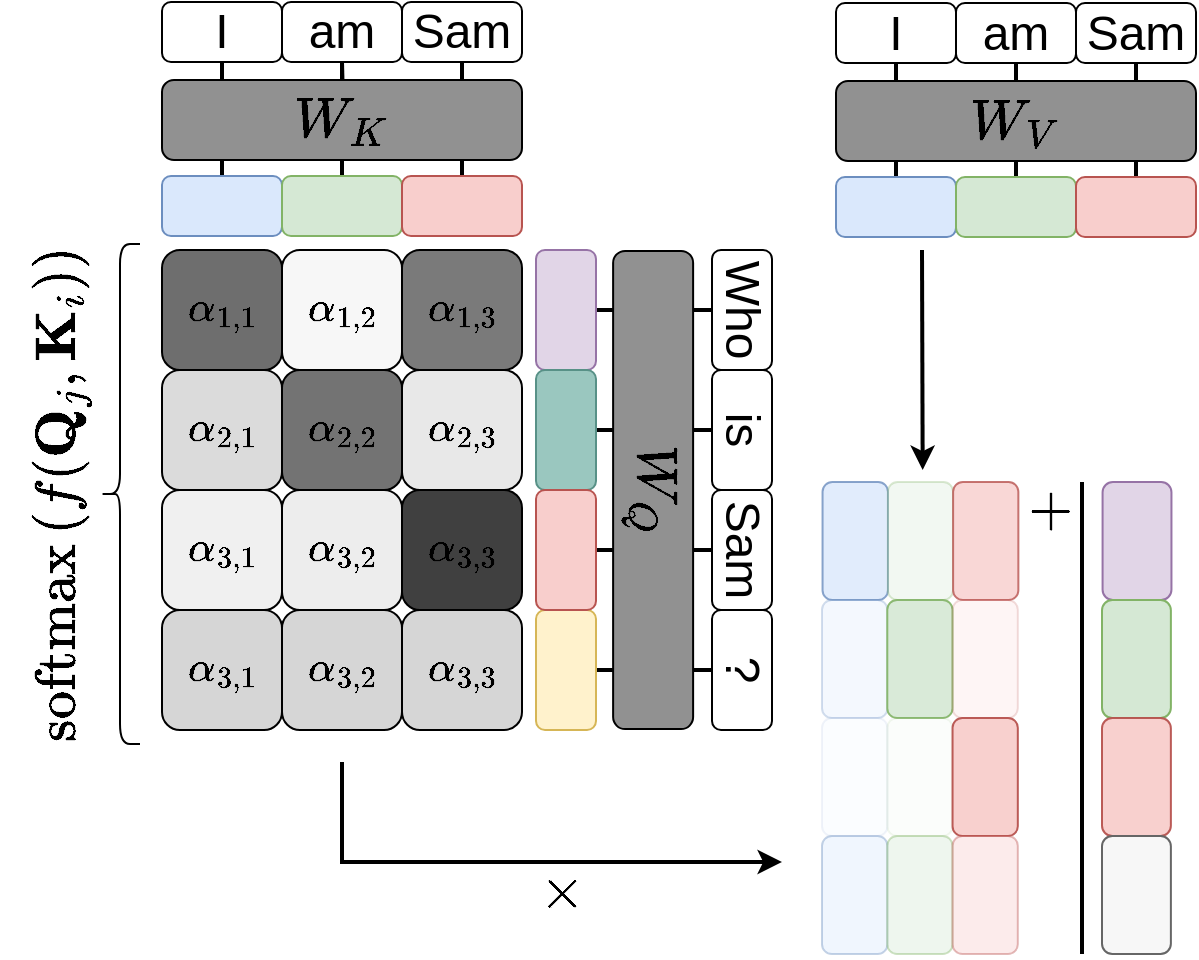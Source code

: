 <mxfile version="20.8.16" type="device"><diagram name="Page-1" id="pyHq3Q06zmXxc1-A2x4C"><mxGraphModel dx="1477" dy="886" grid="1" gridSize="10" guides="1" tooltips="1" connect="1" arrows="1" fold="1" page="1" pageScale="1" pageWidth="610" pageHeight="488" math="1" shadow="0"><root><mxCell id="0"/><mxCell id="1" parent="0"/><mxCell id="DtO0gN0qWh3OVWH4YrQY-126" style="edgeStyle=elbowEdgeStyle;rounded=0;orthogonalLoop=1;jettySize=auto;html=1;exitX=0.5;exitY=0;exitDx=0;exitDy=0;entryX=0.5;entryY=1;entryDx=0;entryDy=0;strokeWidth=2;fontSize=24;fontColor=#000000;endArrow=none;endFill=0;" edge="1" parent="1" source="DtO0gN0qWh3OVWH4YrQY-95" target="DtO0gN0qWh3OVWH4YrQY-91"><mxGeometry relative="1" as="geometry"/></mxCell><mxCell id="DtO0gN0qWh3OVWH4YrQY-127" style="edgeStyle=elbowEdgeStyle;rounded=0;orthogonalLoop=1;jettySize=auto;html=1;exitX=0.5;exitY=0;exitDx=0;exitDy=0;entryX=0.5;entryY=1;entryDx=0;entryDy=0;strokeWidth=2;fontSize=24;fontColor=#000000;endArrow=none;endFill=0;" edge="1" parent="1" source="DtO0gN0qWh3OVWH4YrQY-96" target="DtO0gN0qWh3OVWH4YrQY-92"><mxGeometry relative="1" as="geometry"/></mxCell><mxCell id="DtO0gN0qWh3OVWH4YrQY-34" style="edgeStyle=orthogonalEdgeStyle;rounded=0;orthogonalLoop=1;jettySize=auto;html=1;exitX=0.5;exitY=1;exitDx=0;exitDy=0;entryX=0.5;entryY=0;entryDx=0;entryDy=0;strokeWidth=2;fontSize=24;fontColor=#000000;endArrow=none;endFill=0;" edge="1" parent="1" source="DtO0gN0qWh3OVWH4YrQY-2" target="DtO0gN0qWh3OVWH4YrQY-8"><mxGeometry relative="1" as="geometry"/></mxCell><mxCell id="DtO0gN0qWh3OVWH4YrQY-2" value="&lt;font style=&quot;font-size: 24px;&quot;&gt;I&lt;/font&gt;" style="rounded=1;whiteSpace=wrap;html=1;strokeWidth=1;fontSize=18;" vertex="1" parent="1"><mxGeometry x="90" width="60" height="30" as="geometry"/></mxCell><mxCell id="DtO0gN0qWh3OVWH4YrQY-33" style="edgeStyle=orthogonalEdgeStyle;rounded=0;orthogonalLoop=1;jettySize=auto;html=1;exitX=0.5;exitY=1;exitDx=0;exitDy=0;entryX=0.5;entryY=0;entryDx=0;entryDy=0;strokeWidth=2;fontSize=24;fontColor=#000000;endArrow=none;endFill=0;startArrow=none;" edge="1" parent="1" source="DtO0gN0qWh3OVWH4YrQY-3" target="DtO0gN0qWh3OVWH4YrQY-9"><mxGeometry relative="1" as="geometry"/></mxCell><mxCell id="DtO0gN0qWh3OVWH4YrQY-3" value="&lt;font style=&quot;font-size: 24px;&quot;&gt;am&lt;/font&gt;" style="rounded=1;whiteSpace=wrap;html=1;strokeWidth=1;fontSize=18;" vertex="1" parent="1"><mxGeometry x="150" width="60" height="30" as="geometry"/></mxCell><mxCell id="DtO0gN0qWh3OVWH4YrQY-4" value="&lt;font style=&quot;font-size: 24px;&quot;&gt;Sam&lt;/font&gt;" style="rounded=1;whiteSpace=wrap;html=1;strokeWidth=1;fontSize=18;" vertex="1" parent="1"><mxGeometry x="210" width="60" height="30" as="geometry"/></mxCell><mxCell id="DtO0gN0qWh3OVWH4YrQY-32" style="edgeStyle=orthogonalEdgeStyle;rounded=0;orthogonalLoop=1;jettySize=auto;html=1;exitX=0.5;exitY=0;exitDx=0;exitDy=0;entryX=0.5;entryY=1;entryDx=0;entryDy=0;strokeWidth=2;fontSize=24;fontColor=#000000;endArrow=none;endFill=0;" edge="1" parent="1" source="DtO0gN0qWh3OVWH4YrQY-10" target="DtO0gN0qWh3OVWH4YrQY-4"><mxGeometry relative="1" as="geometry"/></mxCell><mxCell id="DtO0gN0qWh3OVWH4YrQY-37" value="" style="edgeStyle=orthogonalEdgeStyle;rounded=0;orthogonalLoop=1;jettySize=auto;html=1;exitX=0.5;exitY=1;exitDx=0;exitDy=0;entryX=0.5;entryY=0;entryDx=0;entryDy=0;strokeWidth=2;fontSize=24;fontColor=#000000;endArrow=none;endFill=0;" edge="1" parent="1" source="DtO0gN0qWh3OVWH4YrQY-3"><mxGeometry relative="1" as="geometry"><mxPoint x="180" y="30" as="sourcePoint"/><mxPoint x="180.5" y="50.0" as="targetPoint"/></mxGeometry></mxCell><mxCell id="DtO0gN0qWh3OVWH4YrQY-36" value="$$W_{K}$$" style="rounded=1;whiteSpace=wrap;html=1;strokeWidth=1;fontSize=24;fontColor=#000000;fillColor=#919191;" vertex="1" parent="1"><mxGeometry x="90" y="39" width="180" height="40" as="geometry"/></mxCell><mxCell id="DtO0gN0qWh3OVWH4YrQY-8" value="" style="rounded=1;whiteSpace=wrap;html=1;strokeWidth=1;fontSize=18;fillColor=#dae8fc;strokeColor=#6c8ebf;" vertex="1" parent="1"><mxGeometry x="90" y="87" width="60" height="30" as="geometry"/></mxCell><mxCell id="DtO0gN0qWh3OVWH4YrQY-9" value="" style="rounded=1;whiteSpace=wrap;html=1;strokeWidth=1;fontSize=18;fillColor=#d5e8d4;strokeColor=#82b366;" vertex="1" parent="1"><mxGeometry x="150" y="87" width="60" height="30" as="geometry"/></mxCell><mxCell id="DtO0gN0qWh3OVWH4YrQY-10" value="" style="rounded=1;whiteSpace=wrap;html=1;strokeWidth=1;fontSize=18;fillColor=#f8cecc;strokeColor=#b85450;" vertex="1" parent="1"><mxGeometry x="210" y="87" width="60" height="30" as="geometry"/></mxCell><mxCell id="DtO0gN0qWh3OVWH4YrQY-89" style="edgeStyle=elbowEdgeStyle;rounded=0;orthogonalLoop=1;jettySize=auto;html=1;exitX=0.5;exitY=0;exitDx=0;exitDy=0;entryX=0.5;entryY=1;entryDx=0;entryDy=0;strokeWidth=2;fontSize=24;fontColor=#000000;endArrow=none;endFill=0;" edge="1" parent="1" source="DtO0gN0qWh3OVWH4YrQY-41" target="DtO0gN0qWh3OVWH4YrQY-84"><mxGeometry relative="1" as="geometry"/></mxCell><mxCell id="DtO0gN0qWh3OVWH4YrQY-42" value="$$\alpha_{3,1}$$" style="rounded=1;whiteSpace=wrap;html=1;strokeWidth=1;fontSize=18;fillColor=#D6D6D6;" vertex="1" parent="1"><mxGeometry x="90" y="304" width="60" height="60" as="geometry"/></mxCell><mxCell id="DtO0gN0qWh3OVWH4YrQY-43" value="$$\alpha_{3,2}$$" style="rounded=1;whiteSpace=wrap;html=1;strokeWidth=1;fontSize=18;fillColor=#D6D6D6;" vertex="1" parent="1"><mxGeometry x="150" y="304" width="60" height="60" as="geometry"/></mxCell><mxCell id="DtO0gN0qWh3OVWH4YrQY-44" value="$$\alpha_{3,3}$$" style="rounded=1;whiteSpace=wrap;html=1;strokeWidth=1;fontSize=18;fillColor=#D6D6D6;" vertex="1" parent="1"><mxGeometry x="210" y="304" width="60" height="60" as="geometry"/></mxCell><mxCell id="DtO0gN0qWh3OVWH4YrQY-21" value="$$\alpha_{1,1}$$" style="rounded=1;whiteSpace=wrap;html=1;strokeWidth=1;fontSize=18;fillColor=#6E6E6E;" vertex="1" parent="1"><mxGeometry x="90" y="124" width="60" height="60" as="geometry"/></mxCell><mxCell id="DtO0gN0qWh3OVWH4YrQY-22" value="$$\alpha_{1,2}$$" style="rounded=1;whiteSpace=wrap;html=1;strokeWidth=1;fontSize=18;fillColor=#F7F7F7;" vertex="1" parent="1"><mxGeometry x="150" y="124" width="60" height="60" as="geometry"/></mxCell><mxCell id="DtO0gN0qWh3OVWH4YrQY-23" value="$$\alpha_{1,3}$$" style="rounded=1;whiteSpace=wrap;html=1;strokeWidth=1;fontSize=18;fillColor=#7A7A7A;" vertex="1" parent="1"><mxGeometry x="210" y="124" width="60" height="60" as="geometry"/></mxCell><mxCell id="DtO0gN0qWh3OVWH4YrQY-24" value="$$\alpha_{2,1}$$" style="rounded=1;whiteSpace=wrap;html=1;strokeWidth=1;fontSize=18;fillColor=#DBDBDB;" vertex="1" parent="1"><mxGeometry x="90" y="184" width="60" height="60" as="geometry"/></mxCell><mxCell id="DtO0gN0qWh3OVWH4YrQY-25" value="$$\alpha_{2,2}$$" style="rounded=1;whiteSpace=wrap;html=1;strokeWidth=1;fontSize=18;fillColor=#737373;" vertex="1" parent="1"><mxGeometry x="150" y="184" width="60" height="60" as="geometry"/></mxCell><mxCell id="DtO0gN0qWh3OVWH4YrQY-26" value="$$\alpha_{2,3}$$" style="rounded=1;whiteSpace=wrap;html=1;strokeWidth=1;fontSize=18;fillColor=#E8E8E8;" vertex="1" parent="1"><mxGeometry x="210" y="184" width="60" height="60" as="geometry"/></mxCell><mxCell id="DtO0gN0qWh3OVWH4YrQY-27" value="$$\alpha_{3,1}$$" style="rounded=1;whiteSpace=wrap;html=1;strokeWidth=1;fontSize=18;fillColor=#F0F0F0;" vertex="1" parent="1"><mxGeometry x="90" y="244" width="60" height="60" as="geometry"/></mxCell><mxCell id="DtO0gN0qWh3OVWH4YrQY-28" value="$$\alpha_{3,2}$$" style="rounded=1;whiteSpace=wrap;html=1;strokeWidth=1;fontSize=18;fillColor=#EDEDED;" vertex="1" parent="1"><mxGeometry x="150" y="244" width="60" height="60" as="geometry"/></mxCell><mxCell id="DtO0gN0qWh3OVWH4YrQY-29" value="$$\alpha_{3,3}$$" style="rounded=1;whiteSpace=wrap;html=1;strokeWidth=1;fontSize=18;fillColor=#404040;" vertex="1" parent="1"><mxGeometry x="210" y="244" width="60" height="60" as="geometry"/></mxCell><mxCell id="DtO0gN0qWh3OVWH4YrQY-47" value="" style="shape=curlyBracket;whiteSpace=wrap;html=1;rounded=1;labelPosition=left;verticalLabelPosition=middle;align=right;verticalAlign=middle;strokeWidth=1;fontSize=24;fontColor=#000000;fillColor=#8A8A8A;" vertex="1" parent="1"><mxGeometry x="59" y="121" width="20" height="250" as="geometry"/></mxCell><mxCell id="DtO0gN0qWh3OVWH4YrQY-49" value="$$\text{softmax}\left(f(\mathbf{Q}_{j}, \mathbf{K}_{i})\right)$$" style="text;html=1;strokeColor=none;fillColor=none;align=center;verticalAlign=middle;whiteSpace=wrap;rounded=0;fontSize=24;fontColor=#000000;rotation=-90;" vertex="1" parent="1"><mxGeometry x="9" y="231" width="60" height="30" as="geometry"/></mxCell><mxCell id="DtO0gN0qWh3OVWH4YrQY-85" value="" style="group;rotation=90;" vertex="1" connectable="0" parent="1"><mxGeometry x="260" y="229" width="240" height="30" as="geometry"/></mxCell><mxCell id="DtO0gN0qWh3OVWH4YrQY-81" value="&lt;font style=&quot;font-size: 24px;&quot;&gt;Who&lt;/font&gt;" style="rounded=1;whiteSpace=wrap;html=1;strokeWidth=1;fontSize=18;rotation=90;" vertex="1" parent="DtO0gN0qWh3OVWH4YrQY-85"><mxGeometry x="90" y="-90" width="60" height="30" as="geometry"/></mxCell><mxCell id="DtO0gN0qWh3OVWH4YrQY-82" value="&lt;font style=&quot;font-size: 24px;&quot;&gt;is&lt;/font&gt;" style="rounded=1;whiteSpace=wrap;html=1;strokeWidth=1;fontSize=18;rotation=90;" vertex="1" parent="DtO0gN0qWh3OVWH4YrQY-85"><mxGeometry x="90" y="-30" width="60" height="30" as="geometry"/></mxCell><mxCell id="DtO0gN0qWh3OVWH4YrQY-83" value="&lt;font style=&quot;font-size: 24px;&quot;&gt;Sam&lt;/font&gt;" style="rounded=1;whiteSpace=wrap;html=1;strokeWidth=1;fontSize=18;rotation=90;" vertex="1" parent="DtO0gN0qWh3OVWH4YrQY-85"><mxGeometry x="90" y="30" width="60" height="30" as="geometry"/></mxCell><mxCell id="DtO0gN0qWh3OVWH4YrQY-84" value="&lt;font style=&quot;font-size: 24px;&quot;&gt;?&lt;/font&gt;" style="rounded=1;whiteSpace=wrap;html=1;strokeWidth=1;fontSize=18;rotation=90;" vertex="1" parent="DtO0gN0qWh3OVWH4YrQY-85"><mxGeometry x="90" y="90" width="60" height="30" as="geometry"/></mxCell><mxCell id="DtO0gN0qWh3OVWH4YrQY-86" style="edgeStyle=elbowEdgeStyle;rounded=0;orthogonalLoop=1;jettySize=auto;html=1;exitX=0.5;exitY=0;exitDx=0;exitDy=0;entryX=0.5;entryY=1;entryDx=0;entryDy=0;strokeWidth=2;fontSize=24;fontColor=#000000;endArrow=none;endFill=0;" edge="1" parent="1" source="DtO0gN0qWh3OVWH4YrQY-11" target="DtO0gN0qWh3OVWH4YrQY-81"><mxGeometry relative="1" as="geometry"/></mxCell><mxCell id="DtO0gN0qWh3OVWH4YrQY-87" style="edgeStyle=elbowEdgeStyle;rounded=0;orthogonalLoop=1;jettySize=auto;html=1;exitX=0.5;exitY=0;exitDx=0;exitDy=0;entryX=0.5;entryY=1;entryDx=0;entryDy=0;strokeWidth=2;fontSize=24;fontColor=#000000;endArrow=none;endFill=0;" edge="1" parent="1" source="DtO0gN0qWh3OVWH4YrQY-12" target="DtO0gN0qWh3OVWH4YrQY-82"><mxGeometry relative="1" as="geometry"/></mxCell><mxCell id="DtO0gN0qWh3OVWH4YrQY-88" style="edgeStyle=elbowEdgeStyle;rounded=0;orthogonalLoop=1;jettySize=auto;html=1;exitX=0.5;exitY=0;exitDx=0;exitDy=0;entryX=0.5;entryY=1;entryDx=0;entryDy=0;strokeWidth=2;fontSize=24;fontColor=#000000;endArrow=none;endFill=0;" edge="1" parent="1" source="DtO0gN0qWh3OVWH4YrQY-13" target="DtO0gN0qWh3OVWH4YrQY-83"><mxGeometry relative="1" as="geometry"/></mxCell><mxCell id="DtO0gN0qWh3OVWH4YrQY-38" value="$$W_{Q}$$" style="rounded=1;whiteSpace=wrap;html=1;strokeWidth=1;fontSize=24;fontColor=#000000;fillColor=#919191;rotation=90;" vertex="1" parent="1"><mxGeometry x="216" y="224" width="239.12" height="40" as="geometry"/></mxCell><mxCell id="DtO0gN0qWh3OVWH4YrQY-125" style="edgeStyle=elbowEdgeStyle;rounded=0;orthogonalLoop=1;jettySize=auto;html=1;exitX=0.5;exitY=1;exitDx=0;exitDy=0;entryX=0.5;entryY=0;entryDx=0;entryDy=0;strokeWidth=2;fontSize=24;fontColor=#000000;endArrow=none;endFill=0;" edge="1" parent="1" source="DtO0gN0qWh3OVWH4YrQY-90" target="DtO0gN0qWh3OVWH4YrQY-94"><mxGeometry relative="1" as="geometry"/></mxCell><mxCell id="DtO0gN0qWh3OVWH4YrQY-90" value="&lt;font style=&quot;font-size: 24px;&quot;&gt;I&lt;/font&gt;" style="rounded=1;whiteSpace=wrap;html=1;strokeWidth=1;fontSize=18;" vertex="1" parent="1"><mxGeometry x="427" y="0.5" width="60" height="30" as="geometry"/></mxCell><mxCell id="DtO0gN0qWh3OVWH4YrQY-91" value="&lt;font style=&quot;font-size: 24px;&quot;&gt;am&lt;/font&gt;" style="rounded=1;whiteSpace=wrap;html=1;strokeWidth=1;fontSize=18;" vertex="1" parent="1"><mxGeometry x="487" y="0.5" width="60" height="30" as="geometry"/></mxCell><mxCell id="DtO0gN0qWh3OVWH4YrQY-92" value="&lt;font style=&quot;font-size: 24px;&quot;&gt;Sam&lt;/font&gt;" style="rounded=1;whiteSpace=wrap;html=1;strokeWidth=1;fontSize=18;" vertex="1" parent="1"><mxGeometry x="547" y="0.5" width="60" height="30" as="geometry"/></mxCell><mxCell id="DtO0gN0qWh3OVWH4YrQY-93" value="$$W_{V}$$" style="rounded=1;whiteSpace=wrap;html=1;strokeWidth=1;fontSize=24;fontColor=#000000;fillColor=#919191;" vertex="1" parent="1"><mxGeometry x="427" y="39.5" width="180" height="40" as="geometry"/></mxCell><mxCell id="DtO0gN0qWh3OVWH4YrQY-94" value="" style="rounded=1;whiteSpace=wrap;html=1;strokeWidth=1;fontSize=18;fillColor=#dae8fc;strokeColor=#6c8ebf;" vertex="1" parent="1"><mxGeometry x="427" y="87.5" width="60" height="30" as="geometry"/></mxCell><mxCell id="DtO0gN0qWh3OVWH4YrQY-95" value="" style="rounded=1;whiteSpace=wrap;html=1;strokeWidth=1;fontSize=18;fillColor=#d5e8d4;strokeColor=#82b366;" vertex="1" parent="1"><mxGeometry x="487" y="87.5" width="60" height="30" as="geometry"/></mxCell><mxCell id="DtO0gN0qWh3OVWH4YrQY-96" value="" style="rounded=1;whiteSpace=wrap;html=1;strokeWidth=1;fontSize=18;fillColor=#f8cecc;strokeColor=#b85450;" vertex="1" parent="1"><mxGeometry x="547" y="87.5" width="60" height="30" as="geometry"/></mxCell><mxCell id="DtO0gN0qWh3OVWH4YrQY-97" value="" style="group" vertex="1" connectable="0" parent="1"><mxGeometry x="277" y="124" width="30" height="240" as="geometry"/></mxCell><mxCell id="DtO0gN0qWh3OVWH4YrQY-41" value="" style="rounded=1;whiteSpace=wrap;html=1;strokeWidth=1;fontSize=18;fillColor=#fff2cc;rotation=90;strokeColor=#d6b656;" vertex="1" parent="DtO0gN0qWh3OVWH4YrQY-97"><mxGeometry x="-15" y="195" width="60" height="30" as="geometry"/></mxCell><mxCell id="DtO0gN0qWh3OVWH4YrQY-11" value="" style="rounded=1;whiteSpace=wrap;html=1;strokeWidth=1;fontSize=18;fillColor=#e1d5e7;rotation=90;strokeColor=#9673a6;" vertex="1" parent="DtO0gN0qWh3OVWH4YrQY-97"><mxGeometry x="-15" y="15" width="60" height="30" as="geometry"/></mxCell><mxCell id="DtO0gN0qWh3OVWH4YrQY-12" value="" style="rounded=1;whiteSpace=wrap;html=1;strokeWidth=1;fontSize=18;fillColor=#9AC7BF;rotation=90;strokeColor=#589187;" vertex="1" parent="DtO0gN0qWh3OVWH4YrQY-97"><mxGeometry x="-15" y="75" width="60" height="30" as="geometry"/></mxCell><mxCell id="DtO0gN0qWh3OVWH4YrQY-13" value="" style="rounded=1;whiteSpace=wrap;html=1;strokeWidth=1;fontSize=18;fillColor=#f8cecc;rotation=90;strokeColor=#b85450;" vertex="1" parent="DtO0gN0qWh3OVWH4YrQY-97"><mxGeometry x="-15" y="135" width="60" height="30" as="geometry"/></mxCell><mxCell id="DtO0gN0qWh3OVWH4YrQY-98" value="" style="group" vertex="1" connectable="0" parent="1"><mxGeometry x="410" y="240" width="140" height="236" as="geometry"/></mxCell><mxCell id="DtO0gN0qWh3OVWH4YrQY-50" value="" style="rounded=1;whiteSpace=wrap;html=1;strokeWidth=1;fontSize=18;fillColor=#dae8fc;strokeColor=#6c8ebf;opacity=80;container=0;" vertex="1" parent="DtO0gN0qWh3OVWH4YrQY-98"><mxGeometry x="10.273" width="32.727" height="59.0" as="geometry"/></mxCell><mxCell id="DtO0gN0qWh3OVWH4YrQY-51" value="" style="rounded=1;whiteSpace=wrap;html=1;strokeWidth=1;fontSize=18;fillColor=#d5e8d4;strokeColor=#82b366;opacity=30;container=0;" vertex="1" parent="DtO0gN0qWh3OVWH4YrQY-98"><mxGeometry x="42.909" width="32.636" height="59.0" as="geometry"/></mxCell><mxCell id="DtO0gN0qWh3OVWH4YrQY-52" value="" style="rounded=1;whiteSpace=wrap;html=1;strokeWidth=1;fontSize=18;fillColor=#f8cecc;strokeColor=#b85450;opacity=80;container=0;" vertex="1" parent="DtO0gN0qWh3OVWH4YrQY-98"><mxGeometry x="75.545" width="32.636" height="59.0" as="geometry"/></mxCell><mxCell id="DtO0gN0qWh3OVWH4YrQY-55" value="" style="rounded=1;whiteSpace=wrap;html=1;strokeWidth=1;fontSize=18;fillColor=#dae8fc;strokeColor=#6c8ebf;opacity=30;container=0;" vertex="1" parent="DtO0gN0qWh3OVWH4YrQY-98"><mxGeometry x="10" y="59.0" width="32.727" height="59.0" as="geometry"/></mxCell><mxCell id="DtO0gN0qWh3OVWH4YrQY-56" value="" style="rounded=1;whiteSpace=wrap;html=1;strokeWidth=1;fontSize=18;fillColor=#d5e8d4;strokeColor=#82b366;opacity=90;container=0;" vertex="1" parent="DtO0gN0qWh3OVWH4YrQY-98"><mxGeometry x="42.636" y="59.0" width="32.636" height="59.0" as="geometry"/></mxCell><mxCell id="DtO0gN0qWh3OVWH4YrQY-57" value="" style="rounded=1;whiteSpace=wrap;html=1;strokeWidth=1;fontSize=18;fillColor=#f8cecc;strokeColor=#b85450;opacity=20;container=0;" vertex="1" parent="DtO0gN0qWh3OVWH4YrQY-98"><mxGeometry x="75.273" y="59.0" width="32.636" height="59.0" as="geometry"/></mxCell><mxCell id="DtO0gN0qWh3OVWH4YrQY-59" value="" style="rounded=1;whiteSpace=wrap;html=1;strokeWidth=1;fontSize=18;fillColor=#dae8fc;strokeColor=#6c8ebf;opacity=10;container=0;" vertex="1" parent="DtO0gN0qWh3OVWH4YrQY-98"><mxGeometry x="10" y="118.0" width="32.727" height="59.0" as="geometry"/></mxCell><mxCell id="DtO0gN0qWh3OVWH4YrQY-60" value="" style="rounded=1;whiteSpace=wrap;html=1;strokeWidth=1;fontSize=18;fillColor=#d5e8d4;strokeColor=#82b366;opacity=10;container=0;" vertex="1" parent="DtO0gN0qWh3OVWH4YrQY-98"><mxGeometry x="42.636" y="118.0" width="32.636" height="59.0" as="geometry"/></mxCell><mxCell id="DtO0gN0qWh3OVWH4YrQY-61" value="" style="rounded=1;whiteSpace=wrap;html=1;strokeWidth=1;fontSize=18;fillColor=#f8cecc;strokeColor=#b85450;opacity=95;container=0;" vertex="1" parent="DtO0gN0qWh3OVWH4YrQY-98"><mxGeometry x="75.273" y="118.0" width="32.636" height="59.0" as="geometry"/></mxCell><mxCell id="DtO0gN0qWh3OVWH4YrQY-63" value="" style="rounded=1;whiteSpace=wrap;html=1;strokeWidth=1;fontSize=18;fillColor=#dae8fc;strokeColor=#6c8ebf;opacity=40;container=0;" vertex="1" parent="DtO0gN0qWh3OVWH4YrQY-98"><mxGeometry x="10" y="177" width="32.727" height="59.0" as="geometry"/></mxCell><mxCell id="DtO0gN0qWh3OVWH4YrQY-64" value="" style="rounded=1;whiteSpace=wrap;html=1;strokeWidth=1;fontSize=18;fillColor=#d5e8d4;strokeColor=#82b366;opacity=40;container=0;" vertex="1" parent="DtO0gN0qWh3OVWH4YrQY-98"><mxGeometry x="42.636" y="177" width="32.636" height="59.0" as="geometry"/></mxCell><mxCell id="DtO0gN0qWh3OVWH4YrQY-65" value="" style="rounded=1;whiteSpace=wrap;html=1;strokeWidth=1;fontSize=18;fillColor=#f8cecc;strokeColor=#b85450;opacity=40;container=0;" vertex="1" parent="DtO0gN0qWh3OVWH4YrQY-98"><mxGeometry x="75.273" y="177" width="32.636" height="59.0" as="geometry"/></mxCell><mxCell id="DtO0gN0qWh3OVWH4YrQY-117" value="" style="group" vertex="1" connectable="0" parent="DtO0gN0qWh3OVWH4YrQY-98"><mxGeometry x="150" width="34.73" height="236" as="geometry"/></mxCell><mxCell id="DtO0gN0qWh3OVWH4YrQY-107" value="" style="rounded=1;whiteSpace=wrap;html=1;strokeWidth=1;fontSize=18;fillColor=#e1d5e7;strokeColor=#9673a6;container=0;gradientDirection=west;" vertex="1" parent="DtO0gN0qWh3OVWH4YrQY-117"><mxGeometry x="0.288" width="34.442" height="59.0" as="geometry"/></mxCell><mxCell id="DtO0gN0qWh3OVWH4YrQY-110" value="" style="rounded=1;whiteSpace=wrap;html=1;strokeWidth=1;fontSize=18;fillColor=#d5e8d4;strokeColor=#82b366;container=0;" vertex="1" parent="DtO0gN0qWh3OVWH4YrQY-117"><mxGeometry y="59.0" width="34.442" height="59.0" as="geometry"/></mxCell><mxCell id="DtO0gN0qWh3OVWH4YrQY-113" value="" style="rounded=1;whiteSpace=wrap;html=1;strokeWidth=1;fontSize=18;fillColor=#f8cecc;strokeColor=#b85450;opacity=95;container=0;" vertex="1" parent="DtO0gN0qWh3OVWH4YrQY-117"><mxGeometry y="118.0" width="34.442" height="59.0" as="geometry"/></mxCell><mxCell id="DtO0gN0qWh3OVWH4YrQY-116" value="" style="rounded=1;whiteSpace=wrap;html=1;strokeWidth=1;fontSize=18;container=0;fillColor=#F7F7F7;strokeColor=#666666;" vertex="1" parent="DtO0gN0qWh3OVWH4YrQY-117"><mxGeometry y="177" width="34.442" height="59.0" as="geometry"/></mxCell><mxCell id="DtO0gN0qWh3OVWH4YrQY-103" value="$$+$$" style="text;html=1;strokeColor=none;fillColor=none;align=center;verticalAlign=middle;whiteSpace=wrap;rounded=0;fontSize=24;fontColor=#000000;rotation=-90;" vertex="1" parent="DtO0gN0qWh3OVWH4YrQY-98"><mxGeometry x="93.91" width="60" height="30" as="geometry"/></mxCell><mxCell id="DtO0gN0qWh3OVWH4YrQY-99" value="" style="endArrow=classic;html=1;rounded=0;strokeWidth=2;fontSize=24;fontColor=#000000;" edge="1" parent="1"><mxGeometry width="50" height="50" relative="1" as="geometry"><mxPoint x="180" y="380" as="sourcePoint"/><mxPoint x="400" y="430" as="targetPoint"/><Array as="points"><mxPoint x="180" y="430"/><mxPoint x="290" y="430"/></Array></mxGeometry></mxCell><mxCell id="DtO0gN0qWh3OVWH4YrQY-100" value="" style="endArrow=classic;html=1;rounded=0;strokeWidth=2;fontSize=24;fontColor=#000000;" edge="1" parent="1"><mxGeometry width="50" height="50" relative="1" as="geometry"><mxPoint x="470.0" y="124" as="sourcePoint"/><mxPoint x="470.34" y="234" as="targetPoint"/><Array as="points"/></mxGeometry></mxCell><mxCell id="DtO0gN0qWh3OVWH4YrQY-101" value="" style="endArrow=none;html=1;rounded=0;strokeWidth=2;fontSize=24;fontColor=#000000;" edge="1" parent="1"><mxGeometry width="50" height="50" relative="1" as="geometry"><mxPoint x="550" y="476" as="sourcePoint"/><mxPoint x="550" y="240" as="targetPoint"/></mxGeometry></mxCell><mxCell id="DtO0gN0qWh3OVWH4YrQY-118" value="$$\times$$" style="text;html=1;strokeColor=none;fillColor=none;align=center;verticalAlign=middle;whiteSpace=wrap;rounded=0;fontSize=24;fontColor=#000000;" vertex="1" parent="1"><mxGeometry x="260" y="430" width="60" height="30" as="geometry"/></mxCell></root></mxGraphModel></diagram></mxfile>
